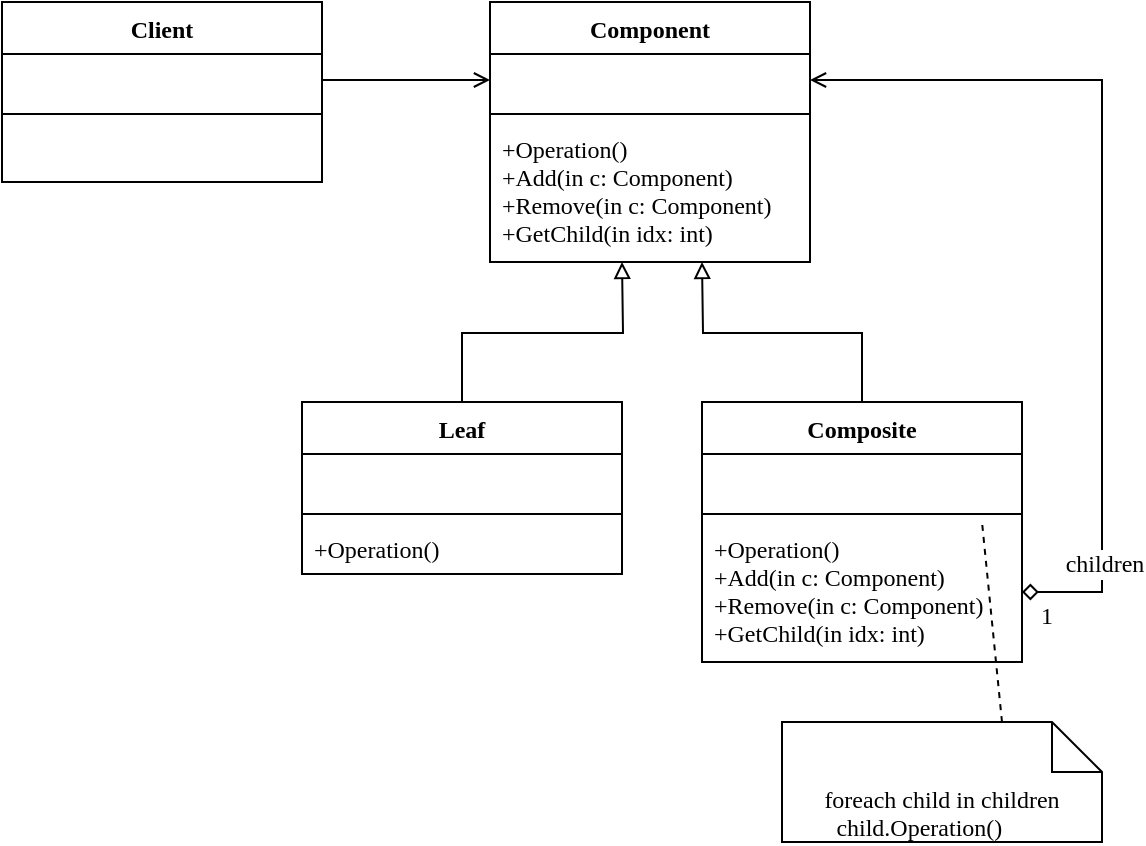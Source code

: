 <mxfile version="16.5.1" type="device"><diagram id="C5RBs43oDa-KdzZeNtuy" name="Page-1"><mxGraphModel dx="544" dy="892" grid="1" gridSize="10" guides="1" tooltips="1" connect="1" arrows="1" fold="1" page="1" pageScale="1" pageWidth="827" pageHeight="1169" math="0" shadow="0"><root><mxCell id="WIyWlLk6GJQsqaUBKTNV-0"/><mxCell id="WIyWlLk6GJQsqaUBKTNV-1" parent="WIyWlLk6GJQsqaUBKTNV-0"/><mxCell id="Mtmfk03SyUQb4BhBK3cF-49" value="Component" style="swimlane;fontStyle=1;align=center;verticalAlign=top;childLayout=stackLayout;horizontal=1;startSize=26;horizontalStack=0;resizeParent=1;resizeParentMax=0;resizeLast=0;collapsible=1;marginBottom=0;fontFamily=Lucida Console;fontSize=12;" parent="WIyWlLk6GJQsqaUBKTNV-1" vertex="1"><mxGeometry x="334" y="390" width="160" height="130" as="geometry"/></mxCell><mxCell id="Mtmfk03SyUQb4BhBK3cF-50" value=" " style="text;strokeColor=none;fillColor=none;align=left;verticalAlign=top;spacingLeft=4;spacingRight=4;overflow=hidden;rotatable=0;points=[[0,0.5],[1,0.5]];portConstraint=eastwest;fontFamily=Lucida Console;fontSize=12;" parent="Mtmfk03SyUQb4BhBK3cF-49" vertex="1"><mxGeometry y="26" width="160" height="26" as="geometry"/></mxCell><mxCell id="Mtmfk03SyUQb4BhBK3cF-51" value="" style="line;strokeWidth=1;fillColor=none;align=left;verticalAlign=middle;spacingTop=-1;spacingLeft=3;spacingRight=3;rotatable=0;labelPosition=right;points=[];portConstraint=eastwest;fontFamily=Lucida Console;fontSize=12;" parent="Mtmfk03SyUQb4BhBK3cF-49" vertex="1"><mxGeometry y="52" width="160" height="8" as="geometry"/></mxCell><mxCell id="Mtmfk03SyUQb4BhBK3cF-52" value="+Operation()&#10;+Add(in c: Component)&#10;+Remove(in c: Component)&#10;+GetChild(in idx: int)" style="text;strokeColor=none;fillColor=none;align=left;verticalAlign=top;spacingLeft=4;spacingRight=4;overflow=hidden;rotatable=0;points=[[0,0.5],[1,0.5]];portConstraint=eastwest;fontFamily=Lucida Console;fontSize=12;" parent="Mtmfk03SyUQb4BhBK3cF-49" vertex="1"><mxGeometry y="60" width="160" height="70" as="geometry"/></mxCell><mxCell id="Mtmfk03SyUQb4BhBK3cF-113" style="edgeStyle=orthogonalEdgeStyle;rounded=0;orthogonalLoop=1;jettySize=auto;html=1;fontFamily=Lucida Console;fontSize=12;startArrow=none;startFill=0;endArrow=block;endFill=0;strokeWidth=1;" parent="WIyWlLk6GJQsqaUBKTNV-1" source="Mtmfk03SyUQb4BhBK3cF-77" edge="1"><mxGeometry relative="1" as="geometry"><mxPoint x="400" y="520" as="targetPoint"/></mxGeometry></mxCell><mxCell id="Mtmfk03SyUQb4BhBK3cF-77" value="Leaf" style="swimlane;fontStyle=1;align=center;verticalAlign=top;childLayout=stackLayout;horizontal=1;startSize=26;horizontalStack=0;resizeParent=1;resizeParentMax=0;resizeLast=0;collapsible=1;marginBottom=0;fontFamily=Lucida Console;fontSize=12;" parent="WIyWlLk6GJQsqaUBKTNV-1" vertex="1"><mxGeometry x="240" y="590" width="160" height="86" as="geometry"/></mxCell><mxCell id="Mtmfk03SyUQb4BhBK3cF-78" value=" " style="text;strokeColor=none;fillColor=none;align=left;verticalAlign=top;spacingLeft=4;spacingRight=4;overflow=hidden;rotatable=0;points=[[0,0.5],[1,0.5]];portConstraint=eastwest;fontFamily=Lucida Console;fontSize=12;" parent="Mtmfk03SyUQb4BhBK3cF-77" vertex="1"><mxGeometry y="26" width="160" height="26" as="geometry"/></mxCell><mxCell id="Mtmfk03SyUQb4BhBK3cF-79" value="" style="line;strokeWidth=1;fillColor=none;align=left;verticalAlign=middle;spacingTop=-1;spacingLeft=3;spacingRight=3;rotatable=0;labelPosition=right;points=[];portConstraint=eastwest;fontFamily=Lucida Console;fontSize=12;" parent="Mtmfk03SyUQb4BhBK3cF-77" vertex="1"><mxGeometry y="52" width="160" height="8" as="geometry"/></mxCell><mxCell id="Mtmfk03SyUQb4BhBK3cF-80" value="+Operation()" style="text;strokeColor=none;fillColor=none;align=left;verticalAlign=top;spacingLeft=4;spacingRight=4;overflow=hidden;rotatable=0;points=[[0,0.5],[1,0.5]];portConstraint=eastwest;fontFamily=Lucida Console;fontSize=12;" parent="Mtmfk03SyUQb4BhBK3cF-77" vertex="1"><mxGeometry y="60" width="160" height="26" as="geometry"/></mxCell><mxCell id="Mtmfk03SyUQb4BhBK3cF-114" style="edgeStyle=orthogonalEdgeStyle;rounded=0;orthogonalLoop=1;jettySize=auto;html=1;fontFamily=Lucida Console;fontSize=12;startArrow=none;startFill=0;endArrow=block;endFill=0;strokeWidth=1;" parent="WIyWlLk6GJQsqaUBKTNV-1" source="Mtmfk03SyUQb4BhBK3cF-109" edge="1"><mxGeometry relative="1" as="geometry"><mxPoint x="440" y="520" as="targetPoint"/></mxGeometry></mxCell><mxCell id="Mtmfk03SyUQb4BhBK3cF-109" value="Composite" style="swimlane;fontStyle=1;align=center;verticalAlign=top;childLayout=stackLayout;horizontal=1;startSize=26;horizontalStack=0;resizeParent=1;resizeParentMax=0;resizeLast=0;collapsible=1;marginBottom=0;fontFamily=Lucida Console;fontSize=12;" parent="WIyWlLk6GJQsqaUBKTNV-1" vertex="1"><mxGeometry x="440" y="590" width="160" height="130" as="geometry"/></mxCell><mxCell id="Mtmfk03SyUQb4BhBK3cF-110" value=" " style="text;strokeColor=none;fillColor=none;align=left;verticalAlign=top;spacingLeft=4;spacingRight=4;overflow=hidden;rotatable=0;points=[[0,0.5],[1,0.5]];portConstraint=eastwest;fontFamily=Lucida Console;fontSize=12;" parent="Mtmfk03SyUQb4BhBK3cF-109" vertex="1"><mxGeometry y="26" width="160" height="26" as="geometry"/></mxCell><mxCell id="Mtmfk03SyUQb4BhBK3cF-111" value="" style="line;strokeWidth=1;fillColor=none;align=left;verticalAlign=middle;spacingTop=-1;spacingLeft=3;spacingRight=3;rotatable=0;labelPosition=right;points=[];portConstraint=eastwest;fontFamily=Lucida Console;fontSize=12;" parent="Mtmfk03SyUQb4BhBK3cF-109" vertex="1"><mxGeometry y="52" width="160" height="8" as="geometry"/></mxCell><mxCell id="Mtmfk03SyUQb4BhBK3cF-112" value="+Operation()&#10;+Add(in c: Component)&#10;+Remove(in c: Component)&#10;+GetChild(in idx: int)" style="text;strokeColor=none;fillColor=none;align=left;verticalAlign=top;spacingLeft=4;spacingRight=4;overflow=hidden;rotatable=0;points=[[0,0.5],[1,0.5]];portConstraint=eastwest;fontFamily=Lucida Console;fontSize=12;" parent="Mtmfk03SyUQb4BhBK3cF-109" vertex="1"><mxGeometry y="60" width="160" height="70" as="geometry"/></mxCell><mxCell id="ZcVuR5jCaqjAtg3xgqFR-0" value="Client" style="swimlane;fontStyle=1;align=center;verticalAlign=top;childLayout=stackLayout;horizontal=1;startSize=26;horizontalStack=0;resizeParent=1;resizeParentMax=0;resizeLast=0;collapsible=1;marginBottom=0;fontFamily=Lucida Console;fontSize=12;" vertex="1" parent="WIyWlLk6GJQsqaUBKTNV-1"><mxGeometry x="90" y="390" width="160" height="90" as="geometry"/></mxCell><mxCell id="ZcVuR5jCaqjAtg3xgqFR-1" value=" " style="text;strokeColor=none;fillColor=none;align=left;verticalAlign=top;spacingLeft=4;spacingRight=4;overflow=hidden;rotatable=0;points=[[0,0.5],[1,0.5]];portConstraint=eastwest;fontFamily=Lucida Console;fontSize=12;" vertex="1" parent="ZcVuR5jCaqjAtg3xgqFR-0"><mxGeometry y="26" width="160" height="26" as="geometry"/></mxCell><mxCell id="ZcVuR5jCaqjAtg3xgqFR-2" value="" style="line;strokeWidth=1;fillColor=none;align=left;verticalAlign=middle;spacingTop=-1;spacingLeft=3;spacingRight=3;rotatable=0;labelPosition=right;points=[];portConstraint=eastwest;fontFamily=Lucida Console;fontSize=12;" vertex="1" parent="ZcVuR5jCaqjAtg3xgqFR-0"><mxGeometry y="52" width="160" height="8" as="geometry"/></mxCell><mxCell id="ZcVuR5jCaqjAtg3xgqFR-3" value=" " style="text;strokeColor=none;fillColor=none;align=left;verticalAlign=top;spacingLeft=4;spacingRight=4;overflow=hidden;rotatable=0;points=[[0,0.5],[1,0.5]];portConstraint=eastwest;fontFamily=Lucida Console;fontSize=12;" vertex="1" parent="ZcVuR5jCaqjAtg3xgqFR-0"><mxGeometry y="60" width="160" height="30" as="geometry"/></mxCell><mxCell id="ZcVuR5jCaqjAtg3xgqFR-10" style="edgeStyle=orthogonalEdgeStyle;rounded=0;orthogonalLoop=1;jettySize=auto;html=1;entryX=0;entryY=0.5;entryDx=0;entryDy=0;fontFamily=Lucida Console;fontSize=12;startArrow=none;startFill=0;endArrow=open;endFill=0;strokeWidth=1;" edge="1" parent="WIyWlLk6GJQsqaUBKTNV-1" source="ZcVuR5jCaqjAtg3xgqFR-1" target="Mtmfk03SyUQb4BhBK3cF-50"><mxGeometry relative="1" as="geometry"/></mxCell><mxCell id="ZcVuR5jCaqjAtg3xgqFR-11" style="edgeStyle=orthogonalEdgeStyle;rounded=0;orthogonalLoop=1;jettySize=auto;html=1;entryX=1;entryY=0.5;entryDx=0;entryDy=0;fontFamily=Lucida Console;fontSize=12;startArrow=diamond;startFill=0;endArrow=open;endFill=0;strokeWidth=1;" edge="1" parent="WIyWlLk6GJQsqaUBKTNV-1" source="Mtmfk03SyUQb4BhBK3cF-112" target="Mtmfk03SyUQb4BhBK3cF-50"><mxGeometry relative="1" as="geometry"><Array as="points"><mxPoint x="640" y="685"/><mxPoint x="640" y="429"/></Array></mxGeometry></mxCell><mxCell id="ZcVuR5jCaqjAtg3xgqFR-12" value="children" style="edgeLabel;html=1;align=center;verticalAlign=middle;resizable=0;points=[];fontSize=12;fontFamily=Lucida Console;" vertex="1" connectable="0" parent="ZcVuR5jCaqjAtg3xgqFR-11"><mxGeometry x="-0.756" y="-1" relative="1" as="geometry"><mxPoint as="offset"/></mxGeometry></mxCell><mxCell id="ZcVuR5jCaqjAtg3xgqFR-13" value="1" style="edgeLabel;html=1;align=center;verticalAlign=middle;resizable=0;points=[];fontSize=12;fontFamily=Lucida Console;" vertex="1" connectable="0" parent="ZcVuR5jCaqjAtg3xgqFR-11"><mxGeometry x="-0.955" y="1" relative="1" as="geometry"><mxPoint x="2" y="13" as="offset"/></mxGeometry></mxCell><mxCell id="ZcVuR5jCaqjAtg3xgqFR-14" value="&lt;div style=&quot;text-align: left&quot;&gt;&lt;span&gt;foreach child in children&lt;/span&gt;&lt;/div&gt;&lt;div style=&quot;text-align: left&quot;&gt;&lt;span&gt;&amp;nbsp; child.Operation()&lt;/span&gt;&lt;/div&gt;" style="shape=note2;boundedLbl=1;whiteSpace=wrap;html=1;size=25;verticalAlign=top;align=center;fontFamily=Lucida Console;fontSize=12;" vertex="1" parent="WIyWlLk6GJQsqaUBKTNV-1"><mxGeometry x="480" y="750" width="160" height="60" as="geometry"/></mxCell><mxCell id="ZcVuR5jCaqjAtg3xgqFR-15" value="" style="endArrow=none;dashed=1;html=1;rounded=0;fontFamily=Lucida Console;fontSize=12;strokeWidth=1;" edge="1" parent="WIyWlLk6GJQsqaUBKTNV-1"><mxGeometry width="50" height="50" relative="1" as="geometry"><mxPoint x="590" y="750" as="sourcePoint"/><mxPoint x="580" y="650" as="targetPoint"/></mxGeometry></mxCell></root></mxGraphModel></diagram></mxfile>
